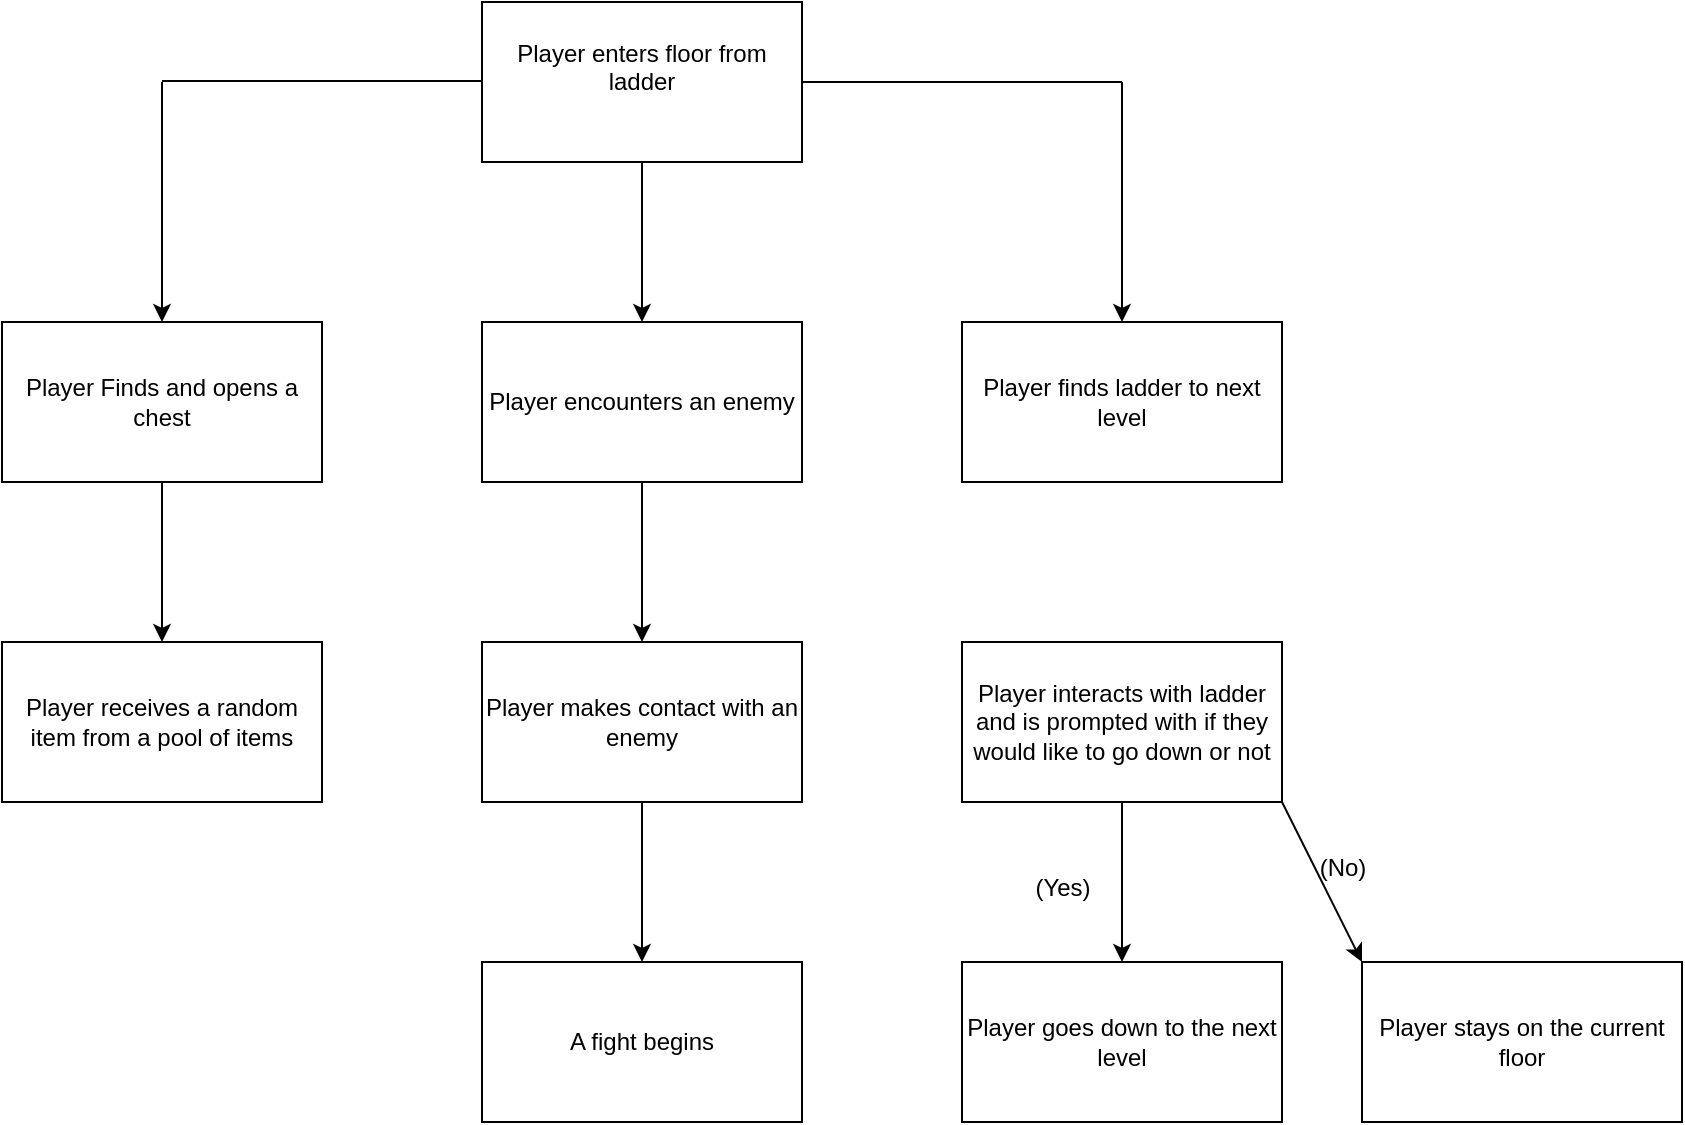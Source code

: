 <mxfile version="24.8.6">
  <diagram name="Page-1" id="TqFg86RpM01elPxKAWNB">
    <mxGraphModel dx="1050" dy="538" grid="1" gridSize="10" guides="1" tooltips="1" connect="1" arrows="1" fold="1" page="1" pageScale="1" pageWidth="850" pageHeight="1100" math="0" shadow="0">
      <root>
        <mxCell id="0" />
        <mxCell id="1" parent="0" />
        <mxCell id="gqWH_2o4nvbjPzkIkvC--1" value="&lt;div&gt;Player enters floor from ladder&lt;/div&gt;&lt;div&gt;&lt;br&gt;&lt;/div&gt;" style="rounded=0;whiteSpace=wrap;html=1;" parent="1" vertex="1">
          <mxGeometry x="240" y="40" width="160" height="80" as="geometry" />
        </mxCell>
        <mxCell id="gqWH_2o4nvbjPzkIkvC--2" value="" style="endArrow=classic;html=1;rounded=0;" parent="1" edge="1">
          <mxGeometry width="50" height="50" relative="1" as="geometry">
            <mxPoint x="80" y="80" as="sourcePoint" />
            <mxPoint x="80" y="200" as="targetPoint" />
          </mxGeometry>
        </mxCell>
        <mxCell id="gqWH_2o4nvbjPzkIkvC--3" value="Player Finds and opens a chest" style="rounded=0;whiteSpace=wrap;html=1;" parent="1" vertex="1">
          <mxGeometry y="200" width="160" height="80" as="geometry" />
        </mxCell>
        <mxCell id="gqWH_2o4nvbjPzkIkvC--4" value="Player receives a random item from a pool of items" style="rounded=0;whiteSpace=wrap;html=1;" parent="1" vertex="1">
          <mxGeometry y="360" width="160" height="80" as="geometry" />
        </mxCell>
        <mxCell id="gqWH_2o4nvbjPzkIkvC--5" value="" style="endArrow=classic;html=1;rounded=0;entryX=0.5;entryY=0;entryDx=0;entryDy=0;" parent="1" target="gqWH_2o4nvbjPzkIkvC--4" edge="1">
          <mxGeometry width="50" height="50" relative="1" as="geometry">
            <mxPoint x="80" y="280" as="sourcePoint" />
            <mxPoint x="130" y="230" as="targetPoint" />
          </mxGeometry>
        </mxCell>
        <mxCell id="gqWH_2o4nvbjPzkIkvC--6" value="Player makes contact with an enemy" style="rounded=0;whiteSpace=wrap;html=1;" parent="1" vertex="1">
          <mxGeometry x="240" y="360" width="160" height="80" as="geometry" />
        </mxCell>
        <mxCell id="gqWH_2o4nvbjPzkIkvC--7" value="Player encounters an enemy" style="rounded=0;whiteSpace=wrap;html=1;" parent="1" vertex="1">
          <mxGeometry x="240" y="200" width="160" height="80" as="geometry" />
        </mxCell>
        <mxCell id="gqWH_2o4nvbjPzkIkvC--8" value="" style="endArrow=classic;html=1;rounded=0;entryX=0.5;entryY=0;entryDx=0;entryDy=0;" parent="1" target="gqWH_2o4nvbjPzkIkvC--6" edge="1">
          <mxGeometry width="50" height="50" relative="1" as="geometry">
            <mxPoint x="320" y="280" as="sourcePoint" />
            <mxPoint x="370" y="230" as="targetPoint" />
          </mxGeometry>
        </mxCell>
        <mxCell id="gqWH_2o4nvbjPzkIkvC--9" value="" style="endArrow=classic;html=1;rounded=0;entryX=0.5;entryY=0;entryDx=0;entryDy=0;" parent="1" target="gqWH_2o4nvbjPzkIkvC--7" edge="1">
          <mxGeometry width="50" height="50" relative="1" as="geometry">
            <mxPoint x="320" y="120" as="sourcePoint" />
            <mxPoint x="319.5" y="180" as="targetPoint" />
          </mxGeometry>
        </mxCell>
        <mxCell id="gqWH_2o4nvbjPzkIkvC--10" value="" style="endArrow=none;html=1;rounded=0;" parent="1" edge="1">
          <mxGeometry width="50" height="50" relative="1" as="geometry">
            <mxPoint x="80" y="79.5" as="sourcePoint" />
            <mxPoint x="240" y="79.5" as="targetPoint" />
          </mxGeometry>
        </mxCell>
        <mxCell id="gqWH_2o4nvbjPzkIkvC--11" value="A fight begins" style="rounded=0;whiteSpace=wrap;html=1;" parent="1" vertex="1">
          <mxGeometry x="240" y="520" width="160" height="80" as="geometry" />
        </mxCell>
        <mxCell id="gqWH_2o4nvbjPzkIkvC--12" value="" style="endArrow=classic;html=1;rounded=0;entryX=0.5;entryY=0;entryDx=0;entryDy=0;" parent="1" target="gqWH_2o4nvbjPzkIkvC--11" edge="1">
          <mxGeometry width="50" height="50" relative="1" as="geometry">
            <mxPoint x="320" y="440" as="sourcePoint" />
            <mxPoint x="370" y="390" as="targetPoint" />
          </mxGeometry>
        </mxCell>
        <mxCell id="gqWH_2o4nvbjPzkIkvC--13" value="Player finds ladder to next level" style="rounded=0;whiteSpace=wrap;html=1;" parent="1" vertex="1">
          <mxGeometry x="480" y="200" width="160" height="80" as="geometry" />
        </mxCell>
        <mxCell id="DtkDUykOdFtk7-KuguxW-1" value="" style="endArrow=none;html=1;rounded=0;" edge="1" parent="1">
          <mxGeometry width="50" height="50" relative="1" as="geometry">
            <mxPoint x="400" y="80" as="sourcePoint" />
            <mxPoint x="560" y="80" as="targetPoint" />
          </mxGeometry>
        </mxCell>
        <mxCell id="DtkDUykOdFtk7-KuguxW-2" value="" style="endArrow=classic;html=1;rounded=0;entryX=0.5;entryY=0;entryDx=0;entryDy=0;" edge="1" parent="1" target="gqWH_2o4nvbjPzkIkvC--13">
          <mxGeometry width="50" height="50" relative="1" as="geometry">
            <mxPoint x="560" y="80" as="sourcePoint" />
            <mxPoint x="610" y="30" as="targetPoint" />
          </mxGeometry>
        </mxCell>
        <mxCell id="DtkDUykOdFtk7-KuguxW-3" value="Player interacts with ladder and is prompted with if they would like to go down or not" style="rounded=0;whiteSpace=wrap;html=1;" vertex="1" parent="1">
          <mxGeometry x="480" y="360" width="160" height="80" as="geometry" />
        </mxCell>
        <mxCell id="DtkDUykOdFtk7-KuguxW-4" value="Player goes down to the next level" style="rounded=0;whiteSpace=wrap;html=1;" vertex="1" parent="1">
          <mxGeometry x="480" y="520" width="160" height="80" as="geometry" />
        </mxCell>
        <mxCell id="DtkDUykOdFtk7-KuguxW-5" value="Player stays on the current floor" style="rounded=0;whiteSpace=wrap;html=1;" vertex="1" parent="1">
          <mxGeometry x="680" y="520" width="160" height="80" as="geometry" />
        </mxCell>
        <mxCell id="DtkDUykOdFtk7-KuguxW-6" value="" style="endArrow=classic;html=1;rounded=0;entryX=0.5;entryY=0;entryDx=0;entryDy=0;" edge="1" parent="1" target="DtkDUykOdFtk7-KuguxW-4">
          <mxGeometry width="50" height="50" relative="1" as="geometry">
            <mxPoint x="560" y="440" as="sourcePoint" />
            <mxPoint x="610" y="390" as="targetPoint" />
          </mxGeometry>
        </mxCell>
        <mxCell id="DtkDUykOdFtk7-KuguxW-7" value="" style="endArrow=classic;html=1;rounded=0;entryX=0;entryY=0;entryDx=0;entryDy=0;" edge="1" parent="1" target="DtkDUykOdFtk7-KuguxW-5">
          <mxGeometry width="50" height="50" relative="1" as="geometry">
            <mxPoint x="640" y="440" as="sourcePoint" />
            <mxPoint x="690" y="390" as="targetPoint" />
          </mxGeometry>
        </mxCell>
        <mxCell id="DtkDUykOdFtk7-KuguxW-8" value="&lt;div&gt;(Yes)&lt;/div&gt;" style="text;html=1;align=center;verticalAlign=middle;resizable=0;points=[];autosize=1;strokeColor=none;fillColor=none;" vertex="1" parent="1">
          <mxGeometry x="505" y="468" width="50" height="30" as="geometry" />
        </mxCell>
        <mxCell id="DtkDUykOdFtk7-KuguxW-9" value="(No)" style="text;html=1;align=center;verticalAlign=middle;resizable=0;points=[];autosize=1;strokeColor=none;fillColor=none;" vertex="1" parent="1">
          <mxGeometry x="645" y="458" width="50" height="30" as="geometry" />
        </mxCell>
      </root>
    </mxGraphModel>
  </diagram>
</mxfile>
